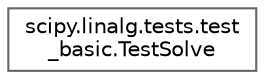 digraph "Graphical Class Hierarchy"
{
 // LATEX_PDF_SIZE
  bgcolor="transparent";
  edge [fontname=Helvetica,fontsize=10,labelfontname=Helvetica,labelfontsize=10];
  node [fontname=Helvetica,fontsize=10,shape=box,height=0.2,width=0.4];
  rankdir="LR";
  Node0 [id="Node000000",label="scipy.linalg.tests.test\l_basic.TestSolve",height=0.2,width=0.4,color="grey40", fillcolor="white", style="filled",URL="$d3/ddc/classscipy_1_1linalg_1_1tests_1_1test__basic_1_1TestSolve.html",tooltip=" "];
}
